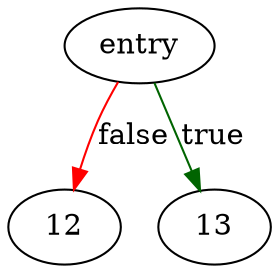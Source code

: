 digraph "quotearg_n_custom_mem" {
	// Node definitions.
	5 [label=entry];
	12;
	13;

	// Edge definitions.
	5 -> 12 [
		color=red
		label=false
	];
	5 -> 13 [
		color=darkgreen
		label=true
	];
}